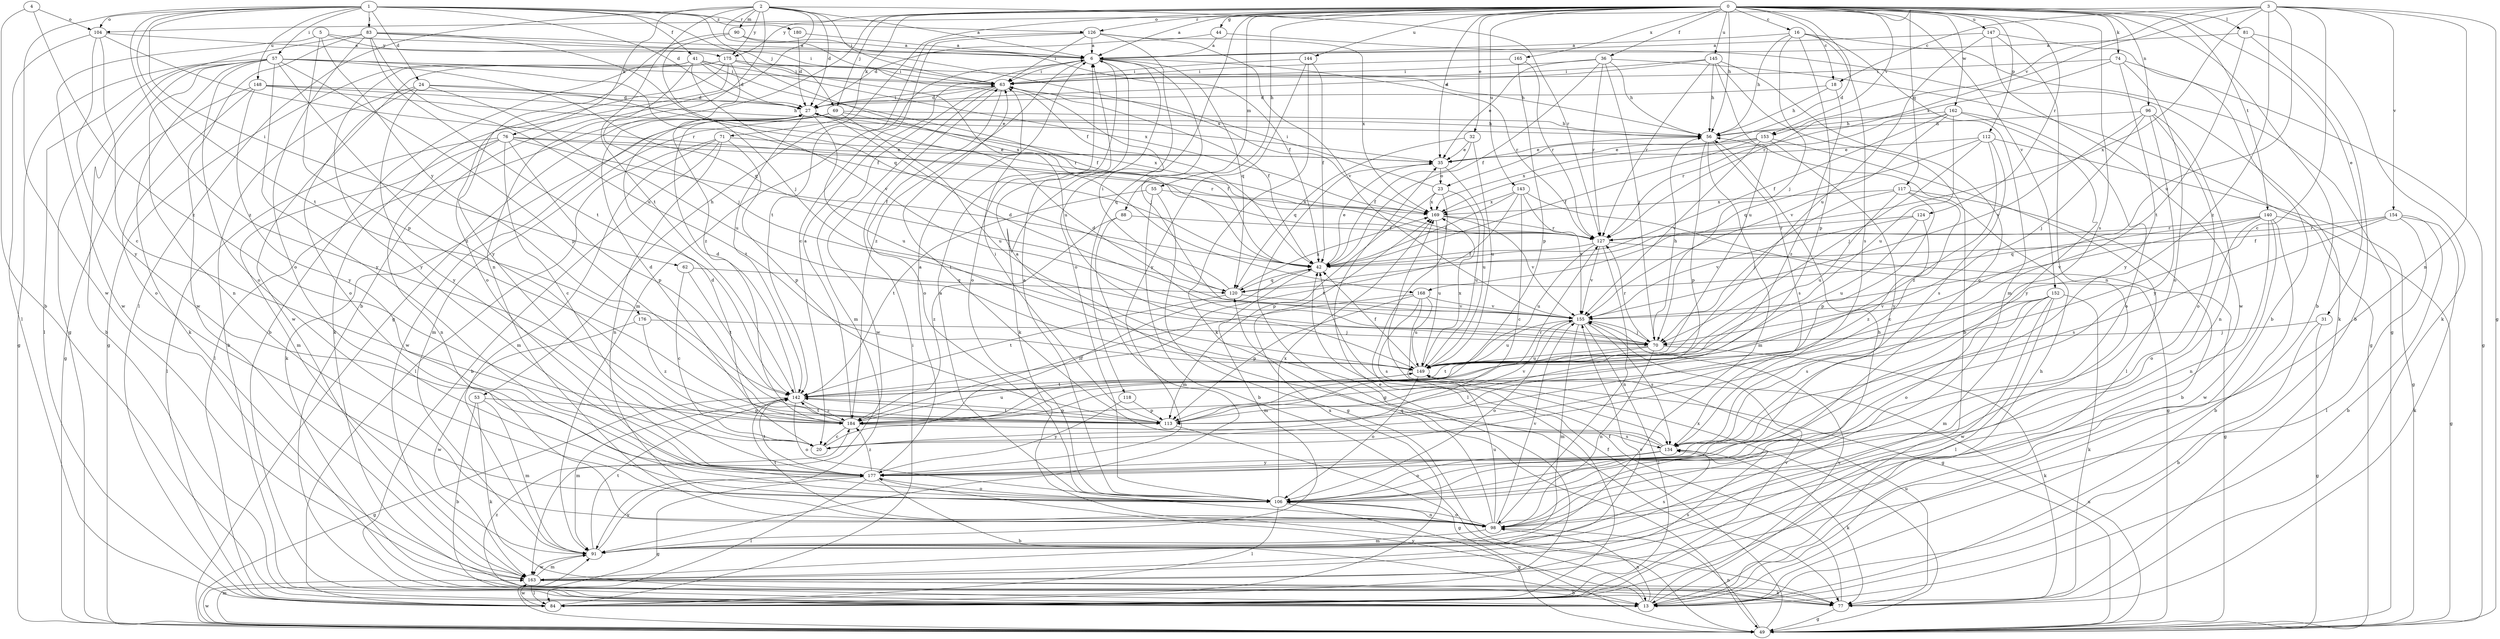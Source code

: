 strict digraph  {
0;
1;
2;
3;
4;
5;
6;
13;
16;
18;
20;
23;
24;
27;
31;
32;
35;
36;
41;
42;
44;
49;
53;
55;
56;
57;
62;
63;
69;
70;
71;
74;
76;
77;
81;
83;
84;
88;
90;
91;
96;
98;
104;
106;
112;
113;
117;
118;
120;
124;
126;
127;
134;
140;
142;
143;
144;
145;
147;
148;
149;
152;
153;
154;
155;
162;
163;
165;
168;
169;
175;
176;
177;
180;
184;
0 -> 6  [label=a];
0 -> 13  [label=b];
0 -> 16  [label=c];
0 -> 18  [label=c];
0 -> 23  [label=d];
0 -> 31  [label=e];
0 -> 32  [label=e];
0 -> 35  [label=e];
0 -> 36  [label=f];
0 -> 44  [label=g];
0 -> 49  [label=g];
0 -> 53  [label=h];
0 -> 55  [label=h];
0 -> 56  [label=h];
0 -> 69  [label=j];
0 -> 71  [label=k];
0 -> 74  [label=k];
0 -> 81  [label=l];
0 -> 88  [label=m];
0 -> 96  [label=n];
0 -> 112  [label=p];
0 -> 117  [label=q];
0 -> 118  [label=q];
0 -> 124  [label=r];
0 -> 126  [label=r];
0 -> 134  [label=s];
0 -> 140  [label=t];
0 -> 143  [label=u];
0 -> 144  [label=u];
0 -> 145  [label=u];
0 -> 147  [label=u];
0 -> 152  [label=v];
0 -> 153  [label=v];
0 -> 162  [label=w];
0 -> 165  [label=x];
0 -> 175  [label=y];
1 -> 24  [label=d];
1 -> 27  [label=d];
1 -> 41  [label=f];
1 -> 57  [label=i];
1 -> 62  [label=i];
1 -> 69  [label=j];
1 -> 83  [label=l];
1 -> 104  [label=o];
1 -> 126  [label=r];
1 -> 142  [label=t];
1 -> 148  [label=u];
1 -> 163  [label=w];
1 -> 168  [label=x];
1 -> 180  [label=z];
1 -> 184  [label=z];
2 -> 6  [label=a];
2 -> 13  [label=b];
2 -> 27  [label=d];
2 -> 42  [label=f];
2 -> 63  [label=i];
2 -> 76  [label=k];
2 -> 84  [label=l];
2 -> 90  [label=m];
2 -> 98  [label=n];
2 -> 127  [label=r];
2 -> 142  [label=t];
2 -> 175  [label=y];
3 -> 18  [label=c];
3 -> 20  [label=c];
3 -> 49  [label=g];
3 -> 98  [label=n];
3 -> 104  [label=o];
3 -> 149  [label=u];
3 -> 153  [label=v];
3 -> 154  [label=v];
3 -> 168  [label=x];
3 -> 169  [label=x];
3 -> 184  [label=z];
4 -> 13  [label=b];
4 -> 104  [label=o];
4 -> 184  [label=z];
5 -> 63  [label=i];
5 -> 113  [label=p];
5 -> 163  [label=w];
5 -> 175  [label=y];
5 -> 176  [label=y];
6 -> 63  [label=i];
6 -> 70  [label=j];
6 -> 77  [label=k];
6 -> 91  [label=m];
6 -> 106  [label=o];
6 -> 120  [label=q];
6 -> 127  [label=r];
6 -> 184  [label=z];
13 -> 56  [label=h];
13 -> 98  [label=n];
13 -> 155  [label=v];
13 -> 177  [label=y];
13 -> 184  [label=z];
16 -> 6  [label=a];
16 -> 49  [label=g];
16 -> 56  [label=h];
16 -> 70  [label=j];
16 -> 91  [label=m];
16 -> 113  [label=p];
16 -> 134  [label=s];
18 -> 27  [label=d];
18 -> 56  [label=h];
18 -> 184  [label=z];
20 -> 27  [label=d];
20 -> 42  [label=f];
23 -> 63  [label=i];
23 -> 84  [label=l];
23 -> 113  [label=p];
23 -> 149  [label=u];
23 -> 169  [label=x];
24 -> 13  [label=b];
24 -> 27  [label=d];
24 -> 106  [label=o];
24 -> 127  [label=r];
24 -> 149  [label=u];
24 -> 177  [label=y];
27 -> 56  [label=h];
27 -> 63  [label=i];
27 -> 84  [label=l];
27 -> 142  [label=t];
27 -> 149  [label=u];
27 -> 169  [label=x];
31 -> 13  [label=b];
31 -> 49  [label=g];
31 -> 70  [label=j];
32 -> 35  [label=e];
32 -> 42  [label=f];
32 -> 120  [label=q];
32 -> 149  [label=u];
35 -> 49  [label=g];
35 -> 149  [label=u];
35 -> 23  [label=o];
36 -> 35  [label=e];
36 -> 42  [label=f];
36 -> 49  [label=g];
36 -> 56  [label=h];
36 -> 63  [label=i];
36 -> 70  [label=j];
36 -> 127  [label=r];
41 -> 27  [label=d];
41 -> 42  [label=f];
41 -> 49  [label=g];
41 -> 63  [label=i];
41 -> 70  [label=j];
41 -> 155  [label=v];
41 -> 169  [label=x];
41 -> 177  [label=y];
42 -> 35  [label=e];
42 -> 91  [label=m];
42 -> 120  [label=q];
44 -> 6  [label=a];
44 -> 27  [label=d];
44 -> 77  [label=k];
49 -> 42  [label=f];
49 -> 91  [label=m];
49 -> 98  [label=n];
49 -> 149  [label=u];
49 -> 163  [label=w];
49 -> 169  [label=x];
53 -> 13  [label=b];
53 -> 77  [label=k];
53 -> 91  [label=m];
53 -> 113  [label=p];
55 -> 13  [label=b];
55 -> 49  [label=g];
55 -> 142  [label=t];
55 -> 169  [label=x];
56 -> 35  [label=e];
56 -> 91  [label=m];
56 -> 113  [label=p];
56 -> 134  [label=s];
57 -> 13  [label=b];
57 -> 42  [label=f];
57 -> 49  [label=g];
57 -> 63  [label=i];
57 -> 77  [label=k];
57 -> 84  [label=l];
57 -> 98  [label=n];
57 -> 106  [label=o];
57 -> 113  [label=p];
57 -> 120  [label=q];
57 -> 177  [label=y];
57 -> 184  [label=z];
62 -> 20  [label=c];
62 -> 120  [label=q];
62 -> 142  [label=t];
63 -> 27  [label=d];
63 -> 42  [label=f];
63 -> 91  [label=m];
63 -> 106  [label=o];
63 -> 163  [label=w];
69 -> 42  [label=f];
69 -> 56  [label=h];
69 -> 77  [label=k];
69 -> 91  [label=m];
69 -> 149  [label=u];
69 -> 163  [label=w];
70 -> 27  [label=d];
70 -> 56  [label=h];
70 -> 77  [label=k];
70 -> 98  [label=n];
70 -> 127  [label=r];
70 -> 142  [label=t];
70 -> 149  [label=u];
71 -> 13  [label=b];
71 -> 35  [label=e];
71 -> 84  [label=l];
71 -> 91  [label=m];
71 -> 98  [label=n];
71 -> 113  [label=p];
74 -> 49  [label=g];
74 -> 63  [label=i];
74 -> 106  [label=o];
74 -> 127  [label=r];
74 -> 177  [label=y];
76 -> 20  [label=c];
76 -> 35  [label=e];
76 -> 42  [label=f];
76 -> 84  [label=l];
76 -> 91  [label=m];
76 -> 98  [label=n];
76 -> 113  [label=p];
76 -> 127  [label=r];
77 -> 42  [label=f];
77 -> 49  [label=g];
77 -> 149  [label=u];
81 -> 6  [label=a];
81 -> 13  [label=b];
81 -> 77  [label=k];
81 -> 142  [label=t];
83 -> 6  [label=a];
83 -> 49  [label=g];
83 -> 106  [label=o];
83 -> 120  [label=q];
83 -> 142  [label=t];
83 -> 149  [label=u];
83 -> 163  [label=w];
83 -> 169  [label=x];
84 -> 35  [label=e];
84 -> 63  [label=i];
84 -> 155  [label=v];
84 -> 163  [label=w];
84 -> 169  [label=x];
88 -> 91  [label=m];
88 -> 127  [label=r];
88 -> 184  [label=z];
90 -> 6  [label=a];
90 -> 42  [label=f];
90 -> 70  [label=j];
90 -> 177  [label=y];
91 -> 134  [label=s];
91 -> 142  [label=t];
91 -> 163  [label=w];
91 -> 177  [label=y];
96 -> 56  [label=h];
96 -> 70  [label=j];
96 -> 98  [label=n];
96 -> 106  [label=o];
96 -> 155  [label=v];
96 -> 177  [label=y];
98 -> 6  [label=a];
98 -> 56  [label=h];
98 -> 91  [label=m];
98 -> 106  [label=o];
98 -> 120  [label=q];
98 -> 142  [label=t];
98 -> 149  [label=u];
98 -> 155  [label=v];
104 -> 6  [label=a];
104 -> 20  [label=c];
104 -> 84  [label=l];
104 -> 127  [label=r];
104 -> 177  [label=y];
106 -> 6  [label=a];
106 -> 49  [label=g];
106 -> 84  [label=l];
106 -> 98  [label=n];
106 -> 169  [label=x];
112 -> 35  [label=e];
112 -> 49  [label=g];
112 -> 70  [label=j];
112 -> 120  [label=q];
112 -> 134  [label=s];
112 -> 184  [label=z];
113 -> 49  [label=g];
113 -> 63  [label=i];
113 -> 127  [label=r];
113 -> 142  [label=t];
113 -> 155  [label=v];
117 -> 13  [label=b];
117 -> 20  [label=c];
117 -> 70  [label=j];
117 -> 113  [label=p];
117 -> 149  [label=u];
117 -> 169  [label=x];
118 -> 113  [label=p];
118 -> 177  [label=y];
120 -> 63  [label=i];
120 -> 142  [label=t];
120 -> 155  [label=v];
120 -> 169  [label=x];
124 -> 127  [label=r];
124 -> 149  [label=u];
124 -> 155  [label=v];
124 -> 184  [label=z];
126 -> 6  [label=a];
126 -> 20  [label=c];
126 -> 63  [label=i];
126 -> 106  [label=o];
126 -> 142  [label=t];
126 -> 155  [label=v];
126 -> 169  [label=x];
127 -> 42  [label=f];
127 -> 49  [label=g];
127 -> 98  [label=n];
127 -> 149  [label=u];
127 -> 155  [label=v];
134 -> 6  [label=a];
134 -> 63  [label=i];
134 -> 77  [label=k];
134 -> 106  [label=o];
134 -> 177  [label=y];
140 -> 13  [label=b];
140 -> 49  [label=g];
140 -> 98  [label=n];
140 -> 106  [label=o];
140 -> 120  [label=q];
140 -> 127  [label=r];
140 -> 155  [label=v];
140 -> 163  [label=w];
142 -> 27  [label=d];
142 -> 49  [label=g];
142 -> 91  [label=m];
142 -> 106  [label=o];
142 -> 113  [label=p];
142 -> 184  [label=z];
143 -> 20  [label=c];
143 -> 42  [label=f];
143 -> 49  [label=g];
143 -> 142  [label=t];
143 -> 155  [label=v];
143 -> 169  [label=x];
144 -> 42  [label=f];
144 -> 63  [label=i];
144 -> 77  [label=k];
144 -> 177  [label=y];
145 -> 13  [label=b];
145 -> 27  [label=d];
145 -> 56  [label=h];
145 -> 63  [label=i];
145 -> 106  [label=o];
145 -> 127  [label=r];
145 -> 149  [label=u];
147 -> 6  [label=a];
147 -> 13  [label=b];
147 -> 98  [label=n];
147 -> 149  [label=u];
147 -> 163  [label=w];
148 -> 27  [label=d];
148 -> 35  [label=e];
148 -> 49  [label=g];
148 -> 56  [label=h];
148 -> 106  [label=o];
148 -> 177  [label=y];
149 -> 42  [label=f];
149 -> 106  [label=o];
149 -> 142  [label=t];
149 -> 169  [label=x];
152 -> 77  [label=k];
152 -> 84  [label=l];
152 -> 91  [label=m];
152 -> 106  [label=o];
152 -> 134  [label=s];
152 -> 155  [label=v];
152 -> 163  [label=w];
153 -> 35  [label=e];
153 -> 42  [label=f];
153 -> 84  [label=l];
153 -> 155  [label=v];
153 -> 169  [label=x];
153 -> 177  [label=y];
154 -> 13  [label=b];
154 -> 42  [label=f];
154 -> 77  [label=k];
154 -> 84  [label=l];
154 -> 127  [label=r];
154 -> 134  [label=s];
155 -> 27  [label=d];
155 -> 70  [label=j];
155 -> 84  [label=l];
155 -> 91  [label=m];
155 -> 106  [label=o];
155 -> 134  [label=s];
155 -> 149  [label=u];
162 -> 42  [label=f];
162 -> 56  [label=h];
162 -> 106  [label=o];
162 -> 127  [label=r];
162 -> 149  [label=u];
162 -> 155  [label=v];
162 -> 177  [label=y];
163 -> 13  [label=b];
163 -> 77  [label=k];
163 -> 84  [label=l];
163 -> 91  [label=m];
163 -> 134  [label=s];
163 -> 155  [label=v];
165 -> 63  [label=i];
165 -> 113  [label=p];
165 -> 127  [label=r];
168 -> 49  [label=g];
168 -> 113  [label=p];
168 -> 134  [label=s];
168 -> 149  [label=u];
168 -> 155  [label=v];
168 -> 184  [label=z];
169 -> 127  [label=r];
169 -> 149  [label=u];
169 -> 155  [label=v];
175 -> 13  [label=b];
175 -> 56  [label=h];
175 -> 63  [label=i];
175 -> 77  [label=k];
175 -> 106  [label=o];
175 -> 149  [label=u];
175 -> 163  [label=w];
175 -> 184  [label=z];
176 -> 70  [label=j];
176 -> 163  [label=w];
176 -> 184  [label=z];
177 -> 6  [label=a];
177 -> 13  [label=b];
177 -> 49  [label=g];
177 -> 84  [label=l];
177 -> 106  [label=o];
177 -> 142  [label=t];
177 -> 184  [label=z];
180 -> 6  [label=a];
180 -> 27  [label=d];
184 -> 6  [label=a];
184 -> 20  [label=c];
184 -> 27  [label=d];
184 -> 134  [label=s];
184 -> 142  [label=t];
184 -> 149  [label=u];
}
